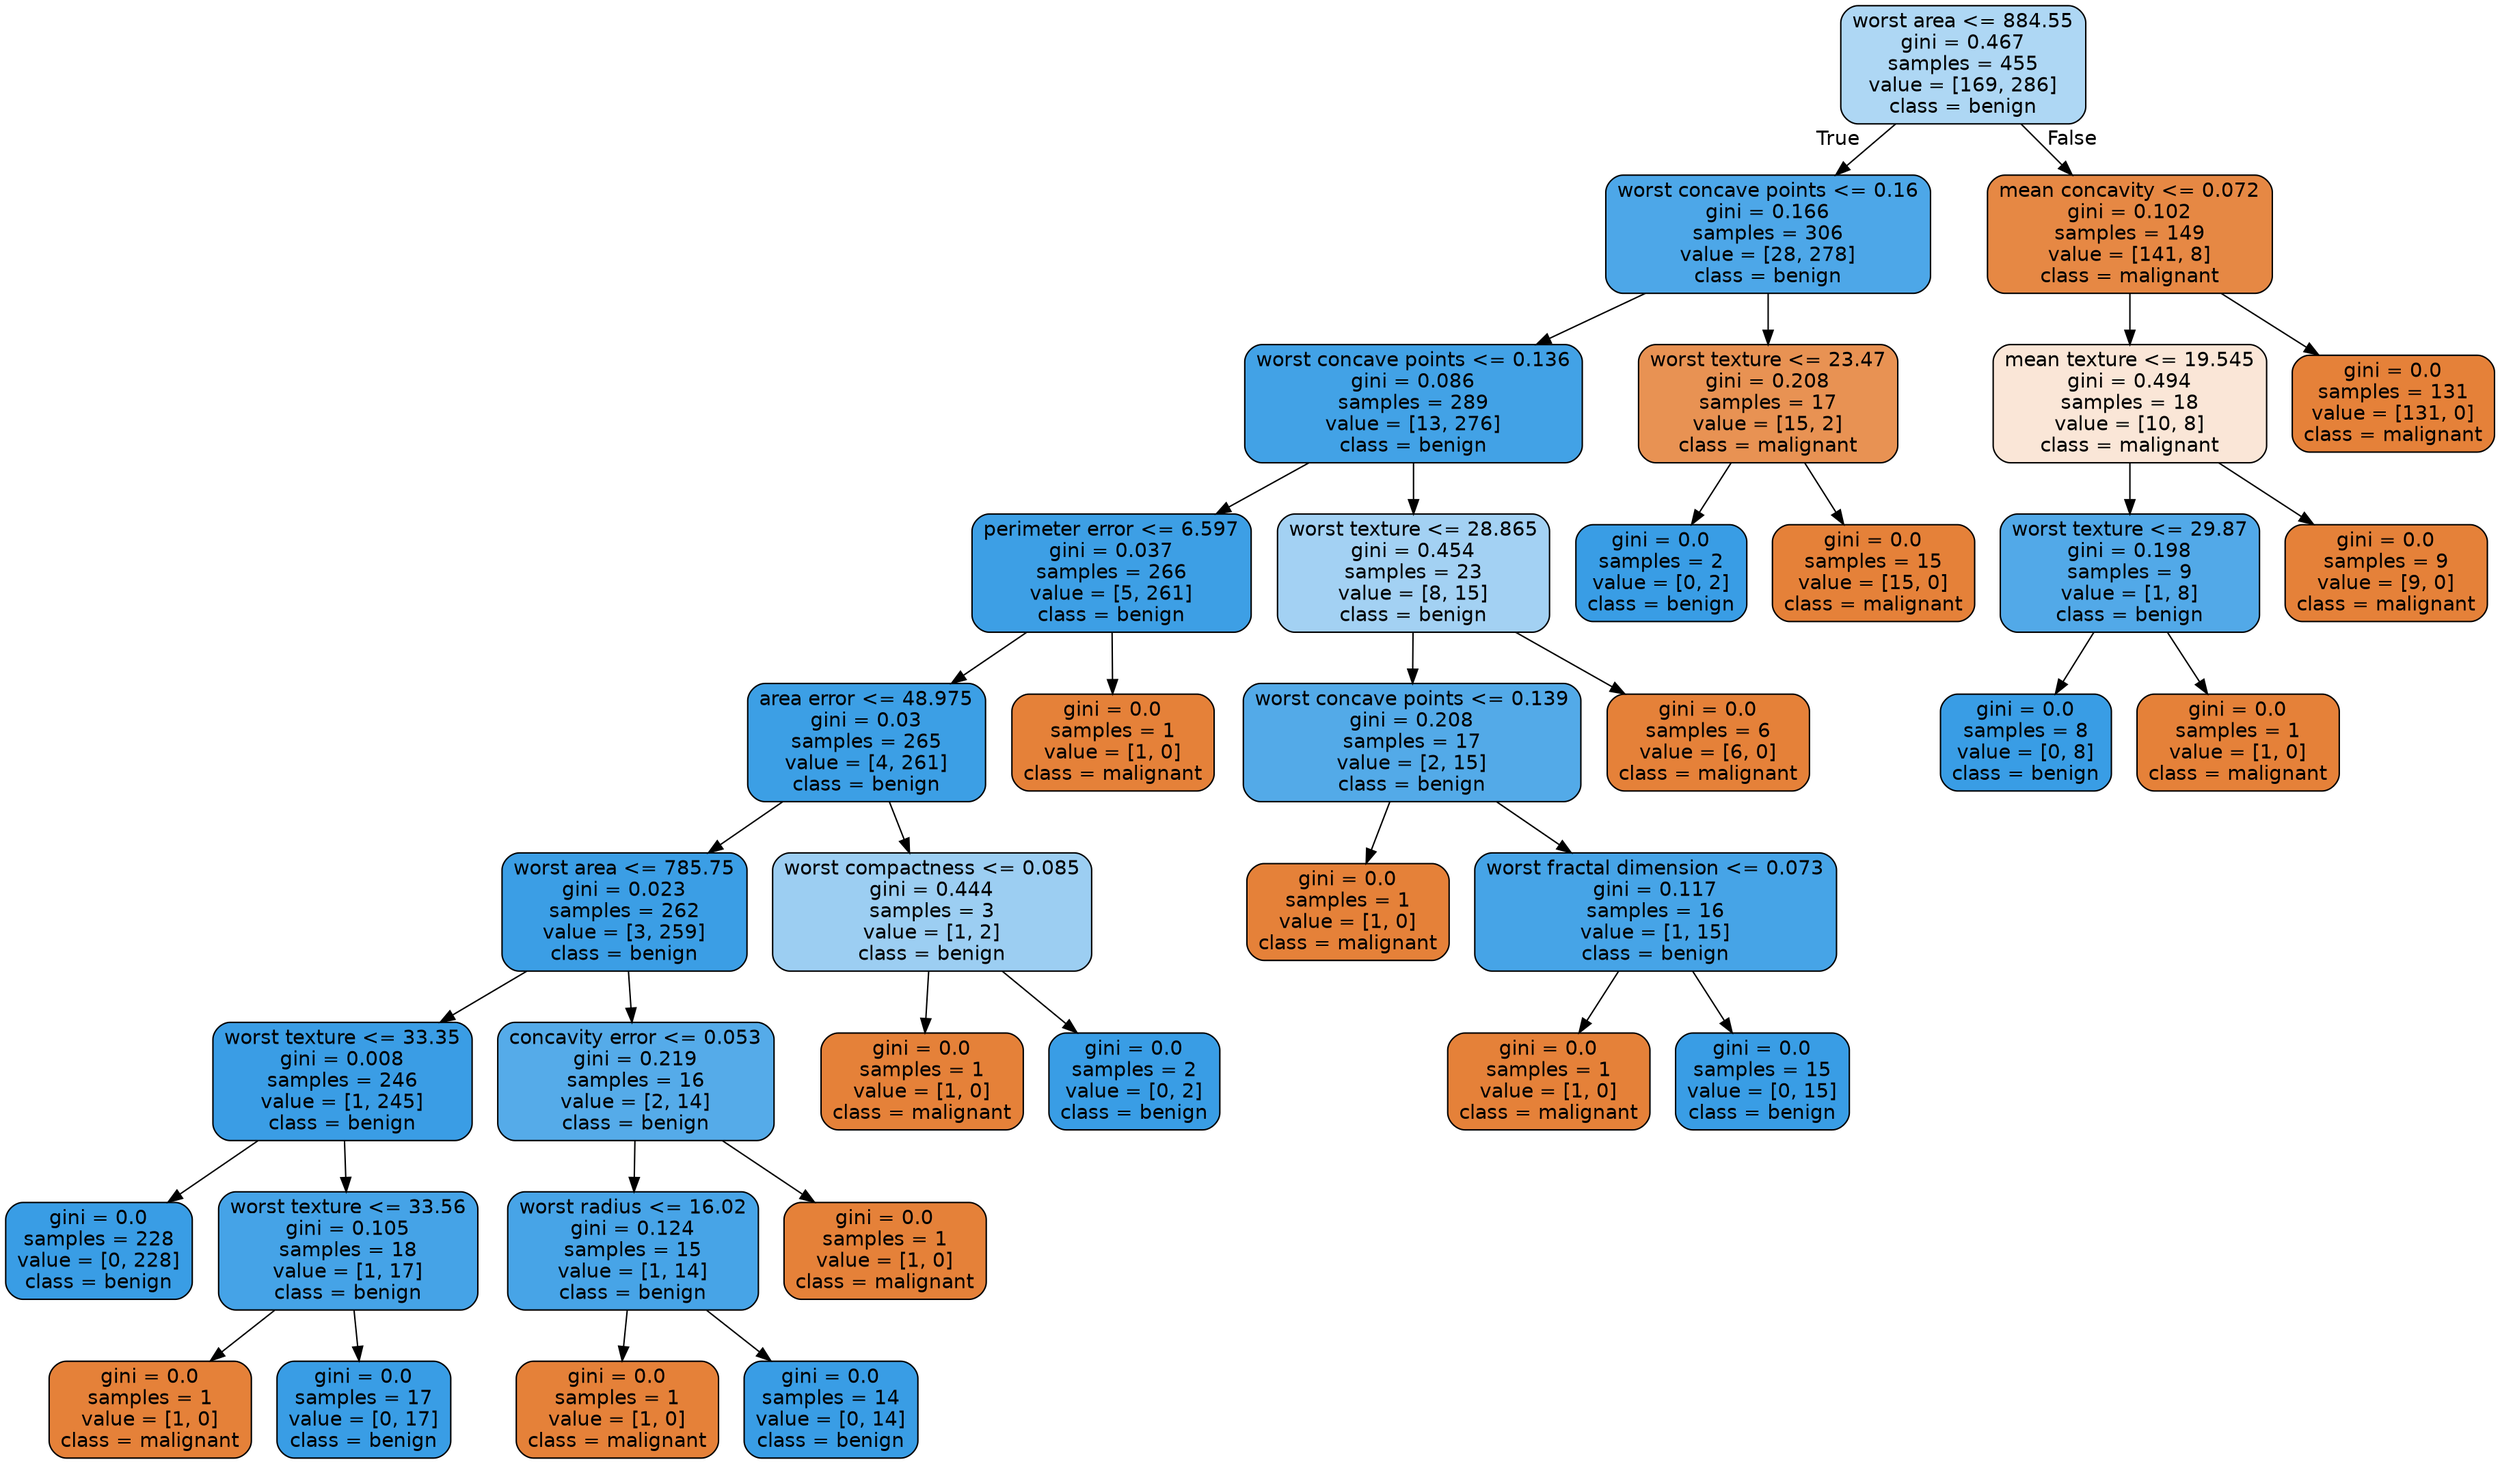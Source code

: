 digraph Tree {
node [shape=box, style="filled, rounded", color="black", fontname=helvetica] ;
edge [fontname=helvetica] ;
0 [label="worst area <= 884.55\ngini = 0.467\nsamples = 455\nvalue = [169, 286]\nclass = benign", fillcolor="#aed7f4"] ;
1 [label="worst concave points <= 0.16\ngini = 0.166\nsamples = 306\nvalue = [28, 278]\nclass = benign", fillcolor="#4da7e8"] ;
0 -> 1 [labeldistance=2.5, labelangle=45, headlabel="True"] ;
2 [label="worst concave points <= 0.136\ngini = 0.086\nsamples = 289\nvalue = [13, 276]\nclass = benign", fillcolor="#42a2e6"] ;
1 -> 2 ;
3 [label="perimeter error <= 6.597\ngini = 0.037\nsamples = 266\nvalue = [5, 261]\nclass = benign", fillcolor="#3d9fe5"] ;
2 -> 3 ;
4 [label="area error <= 48.975\ngini = 0.03\nsamples = 265\nvalue = [4, 261]\nclass = benign", fillcolor="#3c9fe5"] ;
3 -> 4 ;
5 [label="worst area <= 785.75\ngini = 0.023\nsamples = 262\nvalue = [3, 259]\nclass = benign", fillcolor="#3b9ee5"] ;
4 -> 5 ;
6 [label="worst texture <= 33.35\ngini = 0.008\nsamples = 246\nvalue = [1, 245]\nclass = benign", fillcolor="#3a9de5"] ;
5 -> 6 ;
7 [label="gini = 0.0\nsamples = 228\nvalue = [0, 228]\nclass = benign", fillcolor="#399de5"] ;
6 -> 7 ;
8 [label="worst texture <= 33.56\ngini = 0.105\nsamples = 18\nvalue = [1, 17]\nclass = benign", fillcolor="#45a3e7"] ;
6 -> 8 ;
9 [label="gini = 0.0\nsamples = 1\nvalue = [1, 0]\nclass = malignant", fillcolor="#e58139"] ;
8 -> 9 ;
10 [label="gini = 0.0\nsamples = 17\nvalue = [0, 17]\nclass = benign", fillcolor="#399de5"] ;
8 -> 10 ;
11 [label="concavity error <= 0.053\ngini = 0.219\nsamples = 16\nvalue = [2, 14]\nclass = benign", fillcolor="#55abe9"] ;
5 -> 11 ;
12 [label="worst radius <= 16.02\ngini = 0.124\nsamples = 15\nvalue = [1, 14]\nclass = benign", fillcolor="#47a4e7"] ;
11 -> 12 ;
13 [label="gini = 0.0\nsamples = 1\nvalue = [1, 0]\nclass = malignant", fillcolor="#e58139"] ;
12 -> 13 ;
14 [label="gini = 0.0\nsamples = 14\nvalue = [0, 14]\nclass = benign", fillcolor="#399de5"] ;
12 -> 14 ;
15 [label="gini = 0.0\nsamples = 1\nvalue = [1, 0]\nclass = malignant", fillcolor="#e58139"] ;
11 -> 15 ;
16 [label="worst compactness <= 0.085\ngini = 0.444\nsamples = 3\nvalue = [1, 2]\nclass = benign", fillcolor="#9ccef2"] ;
4 -> 16 ;
17 [label="gini = 0.0\nsamples = 1\nvalue = [1, 0]\nclass = malignant", fillcolor="#e58139"] ;
16 -> 17 ;
18 [label="gini = 0.0\nsamples = 2\nvalue = [0, 2]\nclass = benign", fillcolor="#399de5"] ;
16 -> 18 ;
19 [label="gini = 0.0\nsamples = 1\nvalue = [1, 0]\nclass = malignant", fillcolor="#e58139"] ;
3 -> 19 ;
20 [label="worst texture <= 28.865\ngini = 0.454\nsamples = 23\nvalue = [8, 15]\nclass = benign", fillcolor="#a3d1f3"] ;
2 -> 20 ;
21 [label="worst concave points <= 0.139\ngini = 0.208\nsamples = 17\nvalue = [2, 15]\nclass = benign", fillcolor="#53aae8"] ;
20 -> 21 ;
22 [label="gini = 0.0\nsamples = 1\nvalue = [1, 0]\nclass = malignant", fillcolor="#e58139"] ;
21 -> 22 ;
23 [label="worst fractal dimension <= 0.073\ngini = 0.117\nsamples = 16\nvalue = [1, 15]\nclass = benign", fillcolor="#46a4e7"] ;
21 -> 23 ;
24 [label="gini = 0.0\nsamples = 1\nvalue = [1, 0]\nclass = malignant", fillcolor="#e58139"] ;
23 -> 24 ;
25 [label="gini = 0.0\nsamples = 15\nvalue = [0, 15]\nclass = benign", fillcolor="#399de5"] ;
23 -> 25 ;
26 [label="gini = 0.0\nsamples = 6\nvalue = [6, 0]\nclass = malignant", fillcolor="#e58139"] ;
20 -> 26 ;
27 [label="worst texture <= 23.47\ngini = 0.208\nsamples = 17\nvalue = [15, 2]\nclass = malignant", fillcolor="#e89253"] ;
1 -> 27 ;
28 [label="gini = 0.0\nsamples = 2\nvalue = [0, 2]\nclass = benign", fillcolor="#399de5"] ;
27 -> 28 ;
29 [label="gini = 0.0\nsamples = 15\nvalue = [15, 0]\nclass = malignant", fillcolor="#e58139"] ;
27 -> 29 ;
30 [label="mean concavity <= 0.072\ngini = 0.102\nsamples = 149\nvalue = [141, 8]\nclass = malignant", fillcolor="#e68844"] ;
0 -> 30 [labeldistance=2.5, labelangle=-45, headlabel="False"] ;
31 [label="mean texture <= 19.545\ngini = 0.494\nsamples = 18\nvalue = [10, 8]\nclass = malignant", fillcolor="#fae6d7"] ;
30 -> 31 ;
32 [label="worst texture <= 29.87\ngini = 0.198\nsamples = 9\nvalue = [1, 8]\nclass = benign", fillcolor="#52a9e8"] ;
31 -> 32 ;
33 [label="gini = 0.0\nsamples = 8\nvalue = [0, 8]\nclass = benign", fillcolor="#399de5"] ;
32 -> 33 ;
34 [label="gini = 0.0\nsamples = 1\nvalue = [1, 0]\nclass = malignant", fillcolor="#e58139"] ;
32 -> 34 ;
35 [label="gini = 0.0\nsamples = 9\nvalue = [9, 0]\nclass = malignant", fillcolor="#e58139"] ;
31 -> 35 ;
36 [label="gini = 0.0\nsamples = 131\nvalue = [131, 0]\nclass = malignant", fillcolor="#e58139"] ;
30 -> 36 ;
}